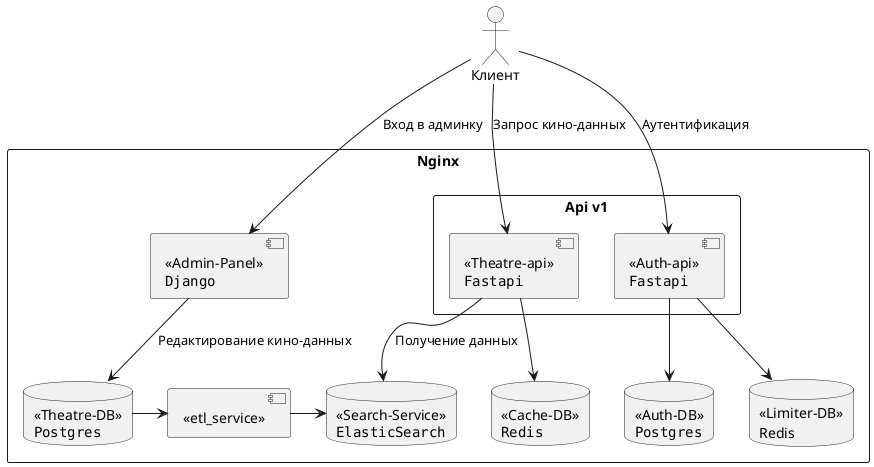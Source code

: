 @startuml Текущая архитектура
skinparam componentStyle uml2
actor Клиент as Client
rectangle "Nginx" {
    component "<<Admin-Panel>>\n""Django""" as AdminPanel
    component "<<etl_service>>" as ETLService
    rectangle "Api v1" as ApiV1 {
        component "<<Theatre-api>>\n""Fastapi""" as TheatreApi
        component "<<Auth-api>>\n""Fastapi""" as AuthApi
    }
    database "<<Search-Service>>\n""ElasticSearch""" as SearchService
    database "<<Cache-DB>>\n""Redis""" as CacheDB
    database "<<Theatre-DB>>\n""Postgres""" as TheatreDB
    database "<<Auth-DB>>\n""Postgres""" as AuthDB
    database "<<Limiter-DB>>\nRedis" as LimiterDB
}

Client -down-> AdminPanel: Вход в админку
Client -down-> TheatreApi: Запрос кино-данных
Client -down-> AuthApi: Аутентификация
TheatreApi -down-> SearchService: Получение данных
TheatreApi -down-> CacheDB
AdminPanel -down-> TheatreDB: Редактирование кино-данных
AuthApi -down-> AuthDB
AuthApi -down-> LimiterDB
TheatreDB -> ETLService
ETLService -> SearchService
@enduml